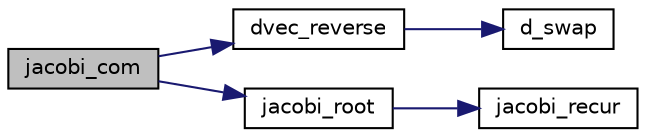 digraph G
{
  edge [fontname="Helvetica",fontsize="10",labelfontname="Helvetica",labelfontsize="10"];
  node [fontname="Helvetica",fontsize="10",shape=record];
  rankdir=LR;
  Node1 [label="jacobi_com",height=0.2,width=0.4,color="black", fillcolor="grey75", style="filled" fontcolor="black"];
  Node1 -> Node2 [color="midnightblue",fontsize="10",style="solid",fontname="Helvetica"];
  Node2 [label="dvec_reverse",height=0.2,width=0.4,color="black", fillcolor="white", style="filled",URL="$quadrule_8f90.html#a7841cf442902dd98d08b6a4d89a9a7bf"];
  Node2 -> Node3 [color="midnightblue",fontsize="10",style="solid",fontname="Helvetica"];
  Node3 [label="d_swap",height=0.2,width=0.4,color="black", fillcolor="white", style="filled",URL="$quadrule_8f90.html#ab73cf601dce50b6fc79d82a6ee87bb67"];
  Node1 -> Node4 [color="midnightblue",fontsize="10",style="solid",fontname="Helvetica"];
  Node4 [label="jacobi_root",height=0.2,width=0.4,color="black", fillcolor="white", style="filled",URL="$quadrule_8f90.html#a37ab0713ac179df20db1cbade4750d7c"];
  Node4 -> Node5 [color="midnightblue",fontsize="10",style="solid",fontname="Helvetica"];
  Node5 [label="jacobi_recur",height=0.2,width=0.4,color="black", fillcolor="white", style="filled",URL="$quadrule_8f90.html#a23d5d91dbc68f334297c326bf251545b"];
}

